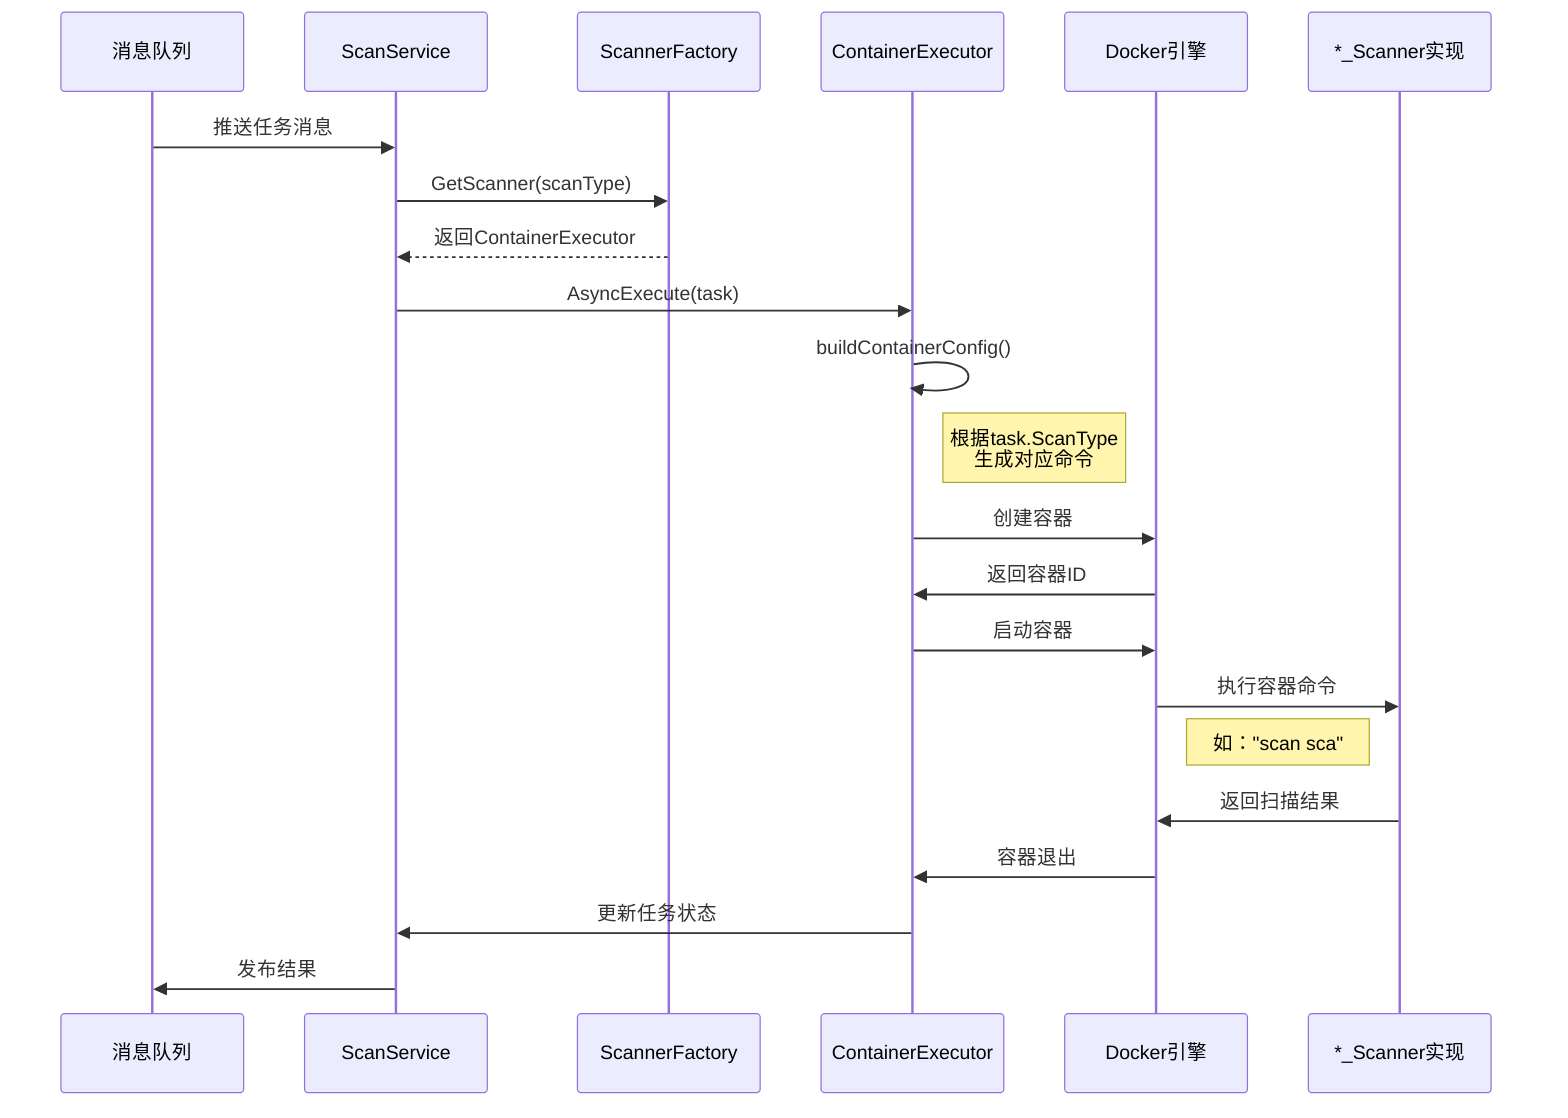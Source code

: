 sequenceDiagram
    participant MQ as 消息队列
    participant Service as ScanService
    participant Factory as ScannerFactory
    participant Executor as ContainerExecutor
    participant Docker as Docker引擎
    participant Scanner as *_Scanner实现

    MQ->>Service: 推送任务消息
    Service->>Factory: GetScanner(scanType)
    Factory-->>Service: 返回ContainerExecutor
    Service->>Executor: AsyncExecute(task)

    Executor->>Executor: buildContainerConfig()
    Note right of Executor: 根据task.ScanType<br/>生成对应命令

    Executor->>Docker: 创建容器
    Docker->>Executor: 返回容器ID
    Executor->>Docker: 启动容器

    Docker->>Scanner: 执行容器命令
    Note left of Scanner: 如："scan sca"

    Scanner->>Docker: 返回扫描结果
    Docker->>Executor: 容器退出
    Executor->>Service: 更新任务状态
    Service->>MQ: 发布结果